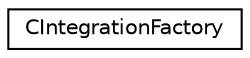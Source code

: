 digraph "Graphical Class Hierarchy"
{
 // LATEX_PDF_SIZE
  edge [fontname="Helvetica",fontsize="10",labelfontname="Helvetica",labelfontsize="10"];
  node [fontname="Helvetica",fontsize="10",shape=record];
  rankdir="LR";
  Node0 [label="CIntegrationFactory",height=0.2,width=0.4,color="black", fillcolor="white", style="filled",URL="$classCIntegrationFactory.html",tooltip="Factory for integration classes."];
}
